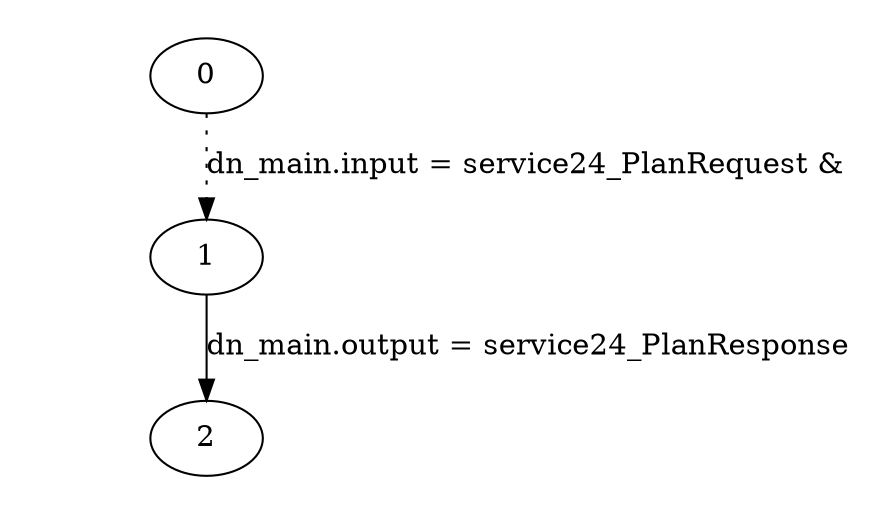 digraph plan_fsm {
ratio="1.3";
margin="0.2";
size="8.0,11.4";
"0" -> "1" [style=dotted label="dn_main.input = service24_PlanRequest &\n"]
"1" -> "2" [label="dn_main.output = service24_PlanResponse"]
}

